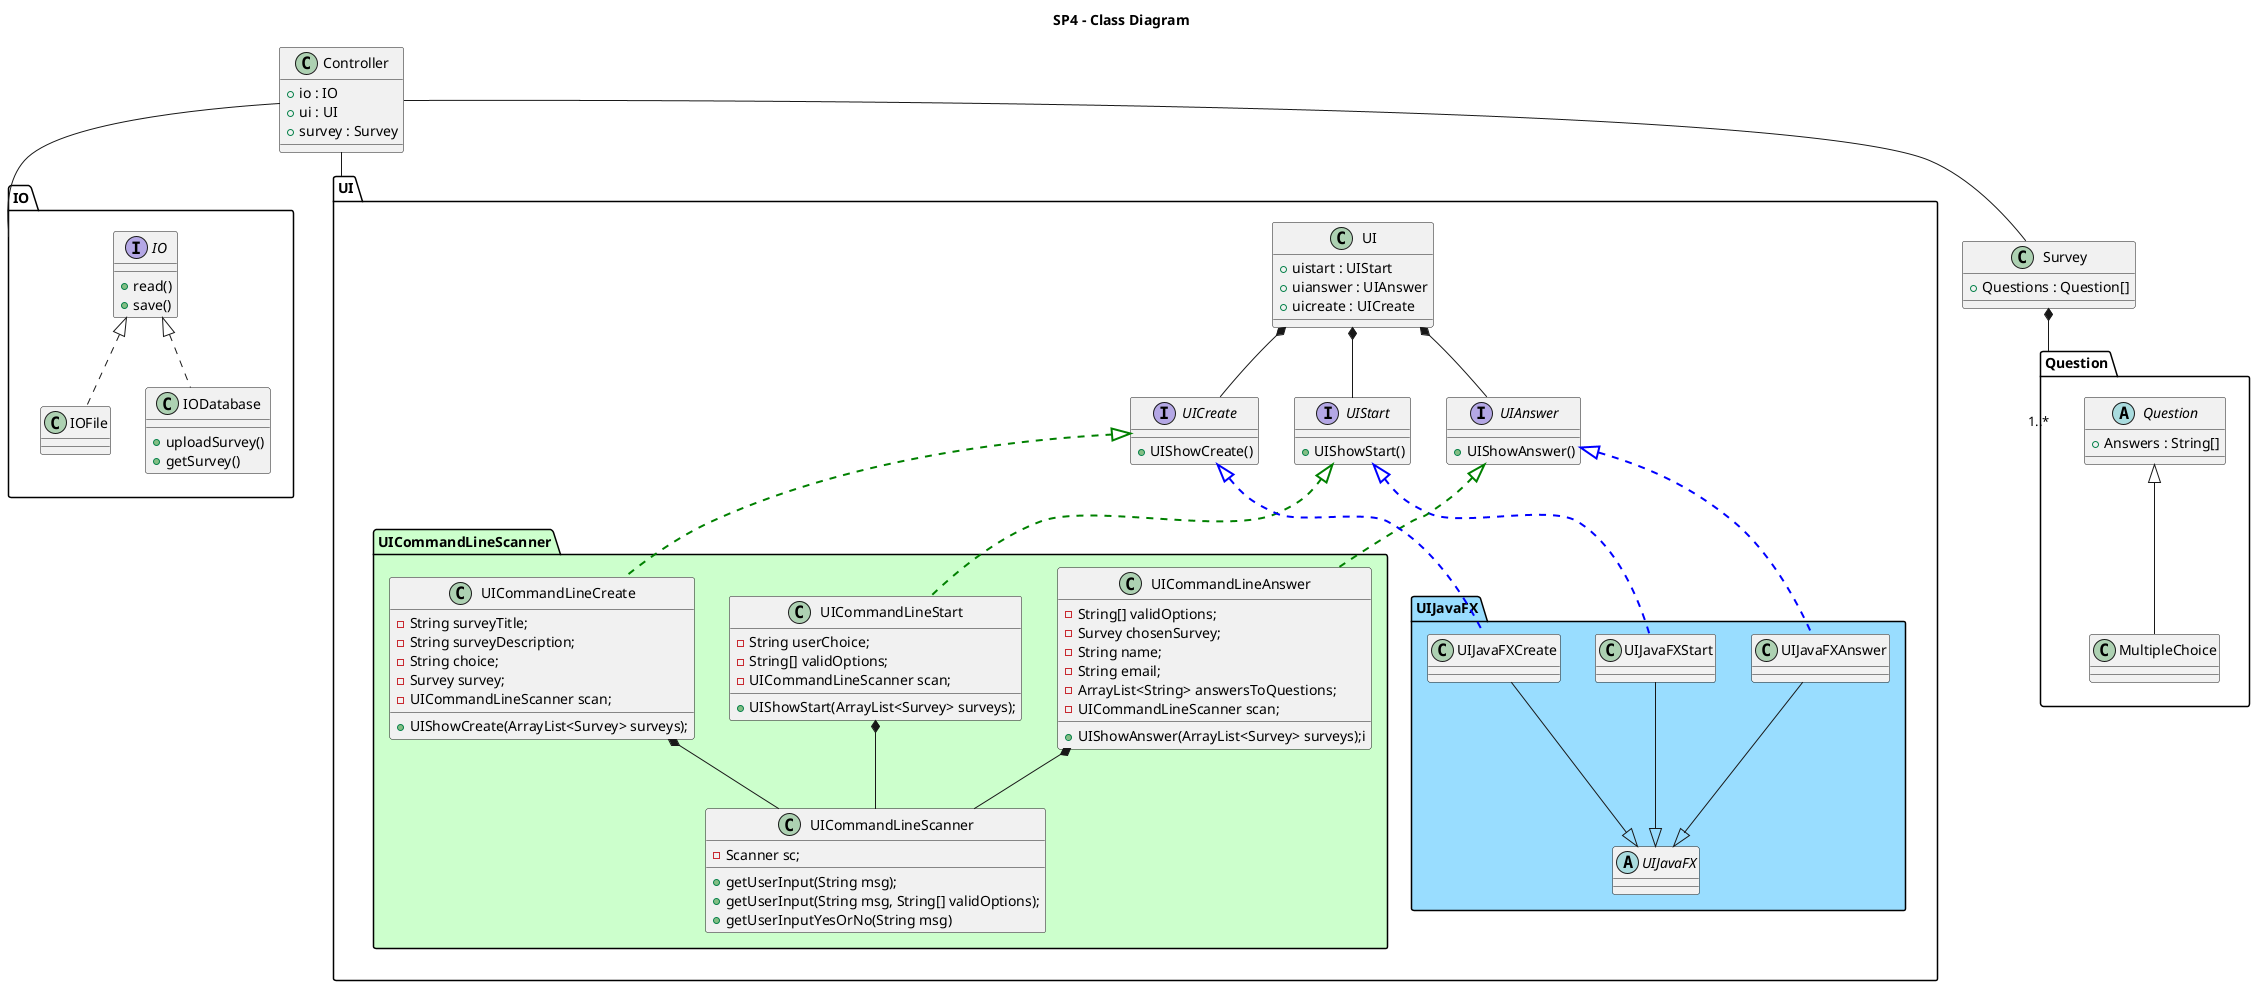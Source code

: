     @startuml
'https://plantuml.com/class-diagram
title SP4 - Class Diagram

package Question {
    abstract class Question {
        + Answers : String[]
    }

    class MultipleChoice {
    }

    'class CheckboxChoice {'
    '}'

    Question <|-- MultipleChoice
    'Question <|-- CheckboxChoice'
}

class Survey {
    + Questions : Question[]
}

Survey *--"1..*" Question


package IO {
    interface IO {
        + read()
        + save()
    }

    class IOFile {
    }

    class IODatabase {
        + uploadSurvey()
        + getSurvey()
    }

    IO <|.. IOFile
    IO <|.. IODatabase
}

package UI {
    class UI {
        + uistart : UIStart
        + uianswer : UIAnswer
        + uicreate : UICreate
    }

    interface UIStart {
        + UIShowStart()
    }

    interface UIAnswer {
        + UIShowAnswer()
    }

    interface UICreate {
        + UIShowCreate()
    }

    UI *-- UIStart
    UI *-- UIAnswer
    UI *-- UICreate
    package UICommandLineScanner #CCFFCC {
        class UICommandLineScanner {
        -Scanner sc;

        +getUserInput(String msg);
        +getUserInput(String msg, String[] validOptions);
        +getUserInputYesOrNo(String msg)

        }
        class UICommandLineStart {
        -String userChoice;
        -String[] validOptions;
        -UICommandLineScanner scan;

        +UIShowStart(ArrayList<Survey> surveys);
        }
        class UICommandLineAnswer {
             -String[] validOptions;
             -Survey chosenSurvey;
             -String name;
             -String email;
             -ArrayList<String> answersToQuestions;
             -UICommandLineScanner scan;
             +UIShowAnswer(ArrayList<Survey> surveys);i

        }
        class UICommandLineCreate {
               -String surveyTitle;
               -String surveyDescription;
                    -String choice;
                    -Survey survey;
                    -UICommandLineScanner scan;
                    +UIShowCreate(ArrayList<Survey> surveys);
        }
        UICommandLineStart *-- UICommandLineScanner
        UICommandLineAnswer *-- UICommandLineScanner
        UICommandLineCreate *-- UICommandLineScanner
    }
    package UIJavaFX #99DDFF {
        abstract class UIJavaFX {
        }
        class UIJavaFXStart {
        }
        class UIJavaFXAnswer {
        }
        class UIJavaFXCreate {
        }
        UIJavaFXStart --|> UIJavaFX
        UIJavaFXAnswer --|> UIJavaFX
        UIJavaFXCreate --|> UIJavaFX
    }
    UIStart <|..[#green,thickness=2] UICommandLineStart
    UIStart <|..[#blue,thickness=2] UIJavaFXStart
    UIAnswer <|..[#green,thickness=2] UICommandLineAnswer
    UIAnswer <|..[#blue,thickness=2] UIJavaFXAnswer
    UICreate <|..[#green,thickness=2] UICommandLineCreate
    UICreate <|..[#blue,thickness=2] UIJavaFXCreate
}

class Controller {
    + io : IO
    + ui : UI
    + survey : Survey
}

Controller -- Survey
Controller -- IO
Controller -- UI


@enduml